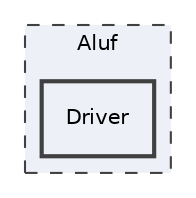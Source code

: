 digraph "C:/Users/user/OneDrive/REPOS/DavidkaBenAvraham/Katia/Aluf/Driver"
{
 // LATEX_PDF_SIZE
  edge [fontname="Helvetica",fontsize="10",labelfontname="Helvetica",labelfontsize="10"];
  node [fontname="Helvetica",fontsize="10",shape=record];
  compound=true
  subgraph clusterdir_ed9cca3ff638ca45bfb2d6e153ca4178 {
    graph [ bgcolor="#edf0f7", pencolor="grey25", style="filled,dashed,", label="Aluf", fontname="Helvetica", fontsize="10", URL="dir_ed9cca3ff638ca45bfb2d6e153ca4178.html"]
  dir_6e5c5a000f61ab6e6c735da8576f23bf [shape=box, label="Driver", style="filled,bold,", fillcolor="#edf0f7", color="grey25", URL="dir_6e5c5a000f61ab6e6c735da8576f23bf.html"];
  }
}
